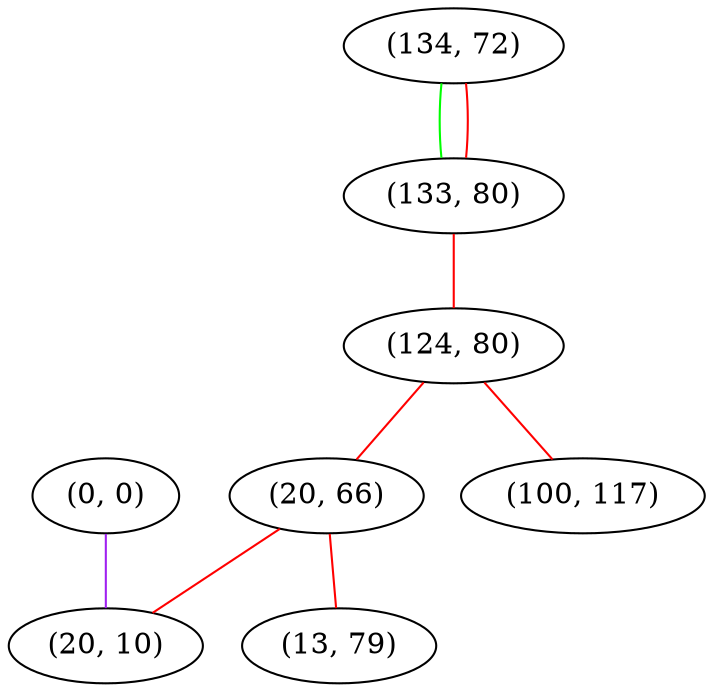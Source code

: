 graph "" {
"(0, 0)";
"(134, 72)";
"(133, 80)";
"(124, 80)";
"(20, 66)";
"(13, 79)";
"(20, 10)";
"(100, 117)";
"(0, 0)" -- "(20, 10)"  [color=purple, key=0, weight=4];
"(134, 72)" -- "(133, 80)"  [color=green, key=0, weight=2];
"(134, 72)" -- "(133, 80)"  [color=red, key=1, weight=1];
"(133, 80)" -- "(124, 80)"  [color=red, key=0, weight=1];
"(124, 80)" -- "(100, 117)"  [color=red, key=0, weight=1];
"(124, 80)" -- "(20, 66)"  [color=red, key=0, weight=1];
"(20, 66)" -- "(20, 10)"  [color=red, key=0, weight=1];
"(20, 66)" -- "(13, 79)"  [color=red, key=0, weight=1];
}
